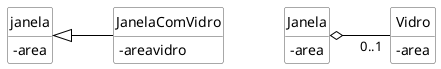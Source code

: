 @startuml mod03ima03
hide circle
hide methods
hide empty members

skinparam class {
    BackgroundColor White
    ArrowColor Black
    BorderColor #505050
}
skinparam classAttributeIconSize 0 
class "janela" as o1
class "JanelaComVidro" as o2
class "Janela" as o3
class "Vidro" as o4
o1 : -area 
o2 : -areavidro 
o3 : -area 
o4 : -area
left to right direction
o1 <|--o2
o2 -[#White]- o3
o3 o-- "0..1"o4
@enduml
